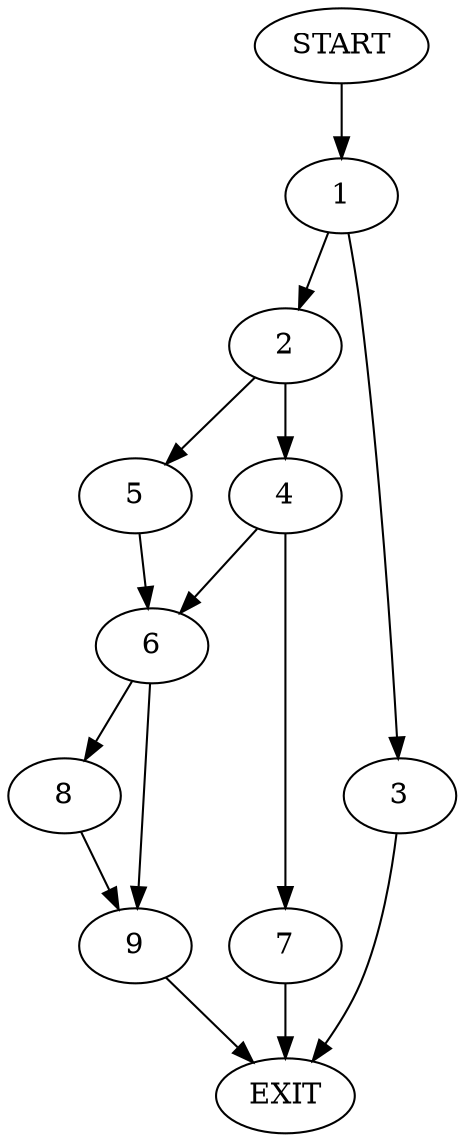 digraph {
0 [label="START"]
10 [label="EXIT"]
0 -> 1
1 -> 2
1 -> 3
2 -> 4
2 -> 5
3 -> 10
5 -> 6
4 -> 6
4 -> 7
6 -> 8
6 -> 9
7 -> 10
8 -> 9
9 -> 10
}
